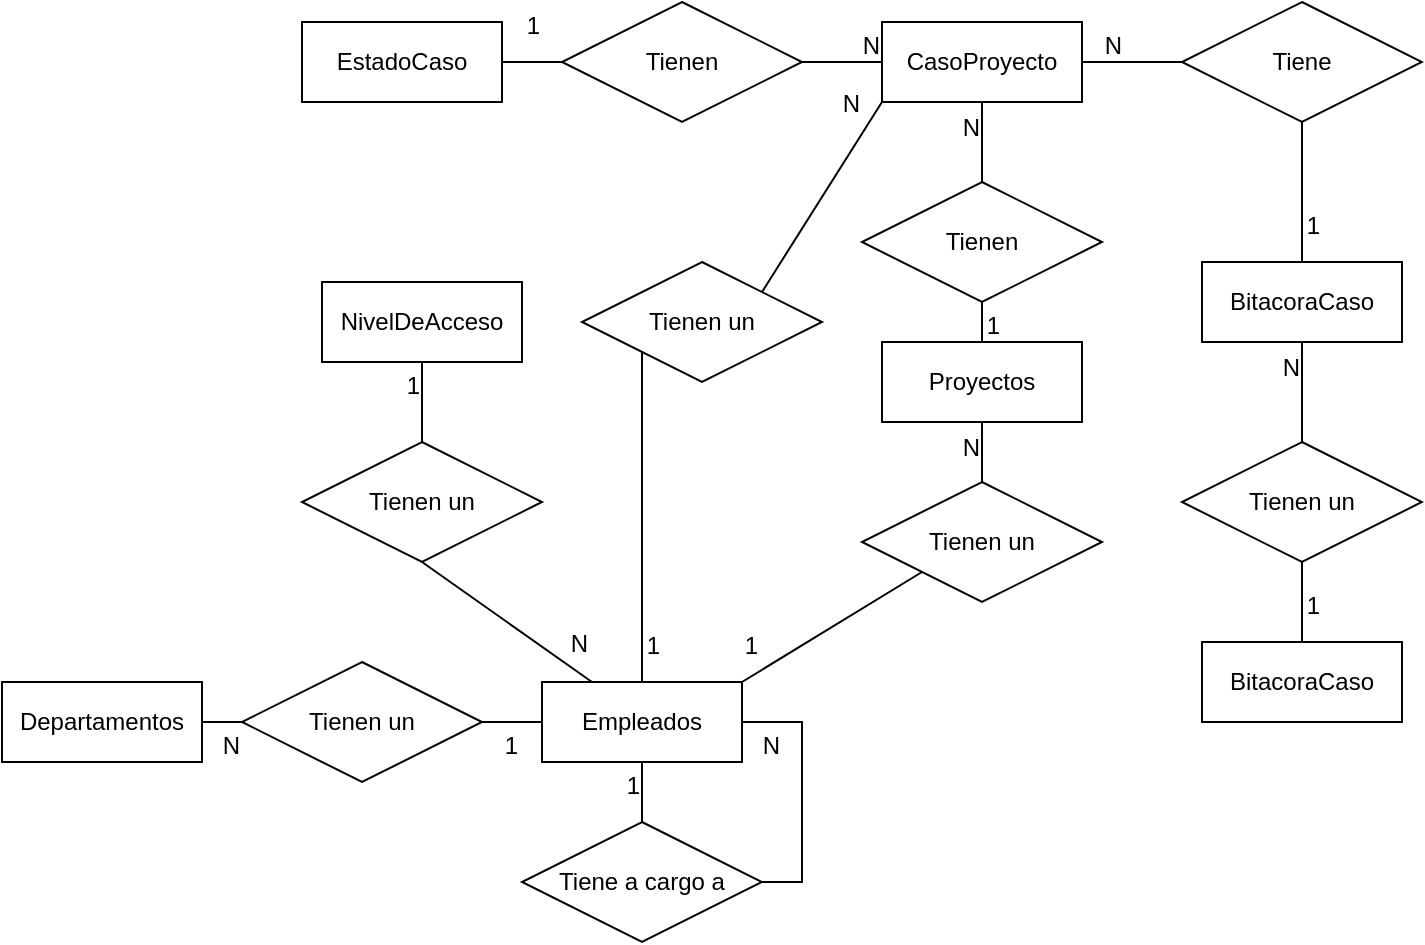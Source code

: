 <mxfile version="24.0.4" type="device">
  <diagram id="R2lEEEUBdFMjLlhIrx00" name="Page-1">
    <mxGraphModel dx="1354" dy="656" grid="1" gridSize="10" guides="1" tooltips="1" connect="1" arrows="1" fold="1" page="1" pageScale="1" pageWidth="850" pageHeight="1100" math="0" shadow="0" extFonts="Permanent Marker^https://fonts.googleapis.com/css?family=Permanent+Marker">
      <root>
        <mxCell id="0" />
        <mxCell id="1" parent="0" />
        <mxCell id="HhX7U7WTqutZ_YsZP3AK-2" value="Proyectos" style="whiteSpace=wrap;html=1;align=center;" parent="1" vertex="1">
          <mxGeometry x="480" y="380" width="100" height="40" as="geometry" />
        </mxCell>
        <mxCell id="HhX7U7WTqutZ_YsZP3AK-3" value="CasoProyecto" style="whiteSpace=wrap;html=1;align=center;" parent="1" vertex="1">
          <mxGeometry x="480" y="220" width="100" height="40" as="geometry" />
        </mxCell>
        <mxCell id="HhX7U7WTqutZ_YsZP3AK-4" value="Departamentos" style="whiteSpace=wrap;html=1;align=center;" parent="1" vertex="1">
          <mxGeometry x="40" y="550" width="100" height="40" as="geometry" />
        </mxCell>
        <mxCell id="HhX7U7WTqutZ_YsZP3AK-5" value="Empleados" style="whiteSpace=wrap;html=1;align=center;" parent="1" vertex="1">
          <mxGeometry x="310" y="550" width="100" height="40" as="geometry" />
        </mxCell>
        <mxCell id="HhX7U7WTqutZ_YsZP3AK-6" value="NivelDeAcceso" style="whiteSpace=wrap;html=1;align=center;" parent="1" vertex="1">
          <mxGeometry x="200" y="350" width="100" height="40" as="geometry" />
        </mxCell>
        <mxCell id="HhX7U7WTqutZ_YsZP3AK-13" value="" style="edgeStyle=entityRelationEdgeStyle;fontSize=12;html=1;endArrow=ERoneToMany;rounded=0;exitX=1;exitY=0;exitDx=0;exitDy=0;strokeColor=none;entryX=1;entryY=1;entryDx=0;entryDy=0;" parent="1" edge="1">
          <mxGeometry width="100" height="100" relative="1" as="geometry">
            <mxPoint x="410" y="580" as="sourcePoint" />
            <mxPoint x="410" y="620" as="targetPoint" />
            <Array as="points">
              <mxPoint x="360" y="530" />
              <mxPoint x="360" y="580" />
            </Array>
          </mxGeometry>
        </mxCell>
        <mxCell id="HhX7U7WTqutZ_YsZP3AK-17" value="Tiene a cargo a" style="shape=rhombus;perimeter=rhombusPerimeter;whiteSpace=wrap;html=1;align=center;" parent="1" vertex="1">
          <mxGeometry x="300" y="620" width="120" height="60" as="geometry" />
        </mxCell>
        <mxCell id="HhX7U7WTqutZ_YsZP3AK-23" value="Tienen un" style="shape=rhombus;perimeter=rhombusPerimeter;whiteSpace=wrap;html=1;align=center;" parent="1" vertex="1">
          <mxGeometry x="190" y="430" width="120" height="60" as="geometry" />
        </mxCell>
        <mxCell id="HhX7U7WTqutZ_YsZP3AK-28" value="" style="endArrow=none;html=1;rounded=0;entryX=0.25;entryY=0;entryDx=0;entryDy=0;exitX=0.5;exitY=1;exitDx=0;exitDy=0;" parent="1" source="HhX7U7WTqutZ_YsZP3AK-23" target="HhX7U7WTqutZ_YsZP3AK-5" edge="1">
          <mxGeometry relative="1" as="geometry">
            <mxPoint x="360" y="520" as="sourcePoint" />
            <mxPoint x="460" y="520" as="targetPoint" />
          </mxGeometry>
        </mxCell>
        <mxCell id="HhX7U7WTqutZ_YsZP3AK-29" value="N" style="resizable=0;html=1;whiteSpace=wrap;align=right;verticalAlign=bottom;" parent="HhX7U7WTqutZ_YsZP3AK-28" connectable="0" vertex="1">
          <mxGeometry x="1" relative="1" as="geometry">
            <mxPoint y="-10" as="offset" />
          </mxGeometry>
        </mxCell>
        <mxCell id="HhX7U7WTqutZ_YsZP3AK-32" value="" style="endArrow=none;html=1;rounded=0;entryX=0.5;entryY=1;entryDx=0;entryDy=0;exitX=0.5;exitY=0;exitDx=0;exitDy=0;" parent="1" source="HhX7U7WTqutZ_YsZP3AK-23" target="HhX7U7WTqutZ_YsZP3AK-6" edge="1">
          <mxGeometry relative="1" as="geometry">
            <mxPoint x="190" y="520" as="sourcePoint" />
            <mxPoint x="350" y="520" as="targetPoint" />
          </mxGeometry>
        </mxCell>
        <mxCell id="HhX7U7WTqutZ_YsZP3AK-33" value="1" style="resizable=0;html=1;whiteSpace=wrap;align=right;verticalAlign=bottom;" parent="HhX7U7WTqutZ_YsZP3AK-32" connectable="0" vertex="1">
          <mxGeometry x="1" relative="1" as="geometry">
            <mxPoint y="20" as="offset" />
          </mxGeometry>
        </mxCell>
        <mxCell id="HhX7U7WTqutZ_YsZP3AK-34" value="" style="endArrow=none;html=1;rounded=0;exitX=1;exitY=0.5;exitDx=0;exitDy=0;entryX=1;entryY=0.5;entryDx=0;entryDy=0;" parent="1" source="HhX7U7WTqutZ_YsZP3AK-17" target="HhX7U7WTqutZ_YsZP3AK-5" edge="1">
          <mxGeometry relative="1" as="geometry">
            <mxPoint x="370" y="530" as="sourcePoint" />
            <mxPoint x="420" y="570" as="targetPoint" />
            <Array as="points">
              <mxPoint x="440" y="650" />
              <mxPoint x="440" y="570" />
            </Array>
          </mxGeometry>
        </mxCell>
        <mxCell id="HhX7U7WTqutZ_YsZP3AK-35" value="N" style="resizable=0;html=1;whiteSpace=wrap;align=right;verticalAlign=bottom;" parent="HhX7U7WTqutZ_YsZP3AK-34" connectable="0" vertex="1">
          <mxGeometry x="1" relative="1" as="geometry">
            <mxPoint x="20" y="20" as="offset" />
          </mxGeometry>
        </mxCell>
        <mxCell id="HhX7U7WTqutZ_YsZP3AK-38" value="EstadoCaso" style="whiteSpace=wrap;html=1;align=center;" parent="1" vertex="1">
          <mxGeometry x="190" y="220" width="100" height="40" as="geometry" />
        </mxCell>
        <mxCell id="HhX7U7WTqutZ_YsZP3AK-41" value="Tienen un" style="shape=rhombus;perimeter=rhombusPerimeter;whiteSpace=wrap;html=1;align=center;" parent="1" vertex="1">
          <mxGeometry x="470" y="450" width="120" height="60" as="geometry" />
        </mxCell>
        <mxCell id="HhX7U7WTqutZ_YsZP3AK-43" value="Tienen un" style="shape=rhombus;perimeter=rhombusPerimeter;whiteSpace=wrap;html=1;align=center;" parent="1" vertex="1">
          <mxGeometry x="160" y="540" width="120" height="60" as="geometry" />
        </mxCell>
        <mxCell id="HhX7U7WTqutZ_YsZP3AK-46" value="" style="endArrow=none;html=1;rounded=0;entryX=0;entryY=0.5;entryDx=0;entryDy=0;exitX=1;exitY=0.5;exitDx=0;exitDy=0;" parent="1" source="HhX7U7WTqutZ_YsZP3AK-43" target="HhX7U7WTqutZ_YsZP3AK-5" edge="1">
          <mxGeometry relative="1" as="geometry">
            <mxPoint x="370" y="470" as="sourcePoint" />
            <mxPoint x="370" y="440" as="targetPoint" />
          </mxGeometry>
        </mxCell>
        <mxCell id="HhX7U7WTqutZ_YsZP3AK-47" value="1" style="resizable=0;html=1;whiteSpace=wrap;align=right;verticalAlign=bottom;" parent="HhX7U7WTqutZ_YsZP3AK-46" connectable="0" vertex="1">
          <mxGeometry x="1" relative="1" as="geometry">
            <mxPoint x="-11" y="20" as="offset" />
          </mxGeometry>
        </mxCell>
        <mxCell id="HhX7U7WTqutZ_YsZP3AK-49" value="" style="endArrow=none;html=1;rounded=0;entryX=1;entryY=0.5;entryDx=0;entryDy=0;exitX=0;exitY=0.5;exitDx=0;exitDy=0;" parent="1" source="HhX7U7WTqutZ_YsZP3AK-43" target="HhX7U7WTqutZ_YsZP3AK-4" edge="1">
          <mxGeometry relative="1" as="geometry">
            <mxPoint x="370" y="530" as="sourcePoint" />
            <mxPoint x="370" y="560" as="targetPoint" />
          </mxGeometry>
        </mxCell>
        <mxCell id="HhX7U7WTqutZ_YsZP3AK-50" value="N" style="resizable=0;html=1;whiteSpace=wrap;align=right;verticalAlign=bottom;" parent="HhX7U7WTqutZ_YsZP3AK-49" connectable="0" vertex="1">
          <mxGeometry x="1" relative="1" as="geometry">
            <mxPoint x="20" y="20" as="offset" />
          </mxGeometry>
        </mxCell>
        <mxCell id="HhX7U7WTqutZ_YsZP3AK-51" value="" style="endArrow=none;html=1;rounded=0;entryX=0.5;entryY=1;entryDx=0;entryDy=0;exitX=0.5;exitY=0;exitDx=0;exitDy=0;" parent="1" source="HhX7U7WTqutZ_YsZP3AK-17" target="HhX7U7WTqutZ_YsZP3AK-5" edge="1">
          <mxGeometry relative="1" as="geometry">
            <mxPoint x="370" y="470" as="sourcePoint" />
            <mxPoint x="370" y="440" as="targetPoint" />
          </mxGeometry>
        </mxCell>
        <mxCell id="HhX7U7WTqutZ_YsZP3AK-52" value="1" style="resizable=0;html=1;whiteSpace=wrap;align=right;verticalAlign=bottom;" parent="HhX7U7WTqutZ_YsZP3AK-51" connectable="0" vertex="1">
          <mxGeometry x="1" relative="1" as="geometry">
            <mxPoint y="20" as="offset" />
          </mxGeometry>
        </mxCell>
        <mxCell id="HhX7U7WTqutZ_YsZP3AK-53" value="" style="endArrow=none;html=1;rounded=0;entryX=1;entryY=0;entryDx=0;entryDy=0;exitX=0;exitY=1;exitDx=0;exitDy=0;" parent="1" source="HhX7U7WTqutZ_YsZP3AK-41" target="HhX7U7WTqutZ_YsZP3AK-5" edge="1">
          <mxGeometry relative="1" as="geometry">
            <mxPoint x="370" y="470" as="sourcePoint" />
            <mxPoint x="370" y="440" as="targetPoint" />
          </mxGeometry>
        </mxCell>
        <mxCell id="HhX7U7WTqutZ_YsZP3AK-54" value="1" style="resizable=0;html=1;whiteSpace=wrap;align=right;verticalAlign=bottom;" parent="HhX7U7WTqutZ_YsZP3AK-53" connectable="0" vertex="1">
          <mxGeometry x="1" relative="1" as="geometry">
            <mxPoint x="10" y="-10" as="offset" />
          </mxGeometry>
        </mxCell>
        <mxCell id="HhX7U7WTqutZ_YsZP3AK-55" value="" style="endArrow=none;html=1;rounded=0;entryX=0.5;entryY=1;entryDx=0;entryDy=0;" parent="1" source="HhX7U7WTqutZ_YsZP3AK-41" target="HhX7U7WTqutZ_YsZP3AK-2" edge="1">
          <mxGeometry relative="1" as="geometry">
            <mxPoint x="370" y="530" as="sourcePoint" />
            <mxPoint x="370" y="560" as="targetPoint" />
          </mxGeometry>
        </mxCell>
        <mxCell id="HhX7U7WTqutZ_YsZP3AK-56" value="N" style="resizable=0;html=1;whiteSpace=wrap;align=right;verticalAlign=bottom;" parent="HhX7U7WTqutZ_YsZP3AK-55" connectable="0" vertex="1">
          <mxGeometry x="1" relative="1" as="geometry">
            <mxPoint y="21" as="offset" />
          </mxGeometry>
        </mxCell>
        <mxCell id="HhX7U7WTqutZ_YsZP3AK-57" value="Tienen" style="shape=rhombus;perimeter=rhombusPerimeter;whiteSpace=wrap;html=1;align=center;" parent="1" vertex="1">
          <mxGeometry x="470" y="300" width="120" height="60" as="geometry" />
        </mxCell>
        <mxCell id="HhX7U7WTqutZ_YsZP3AK-58" value="Tienen" style="shape=rhombus;perimeter=rhombusPerimeter;whiteSpace=wrap;html=1;align=center;" parent="1" vertex="1">
          <mxGeometry x="320" y="210" width="120" height="60" as="geometry" />
        </mxCell>
        <mxCell id="HhX7U7WTqutZ_YsZP3AK-59" value="" style="endArrow=none;html=1;rounded=0;entryX=0.5;entryY=0;entryDx=0;entryDy=0;exitX=0.5;exitY=1;exitDx=0;exitDy=0;" parent="1" source="HhX7U7WTqutZ_YsZP3AK-57" target="HhX7U7WTqutZ_YsZP3AK-2" edge="1">
          <mxGeometry relative="1" as="geometry">
            <mxPoint x="510" y="505" as="sourcePoint" />
            <mxPoint x="420" y="560" as="targetPoint" />
          </mxGeometry>
        </mxCell>
        <mxCell id="HhX7U7WTqutZ_YsZP3AK-60" value="1" style="resizable=0;html=1;whiteSpace=wrap;align=right;verticalAlign=bottom;" parent="HhX7U7WTqutZ_YsZP3AK-59" connectable="0" vertex="1">
          <mxGeometry x="1" relative="1" as="geometry">
            <mxPoint x="10" as="offset" />
          </mxGeometry>
        </mxCell>
        <mxCell id="HhX7U7WTqutZ_YsZP3AK-62" value="" style="endArrow=none;html=1;rounded=0;entryX=0.5;entryY=1;entryDx=0;entryDy=0;exitX=0.5;exitY=0;exitDx=0;exitDy=0;" parent="1" source="HhX7U7WTqutZ_YsZP3AK-57" target="HhX7U7WTqutZ_YsZP3AK-3" edge="1">
          <mxGeometry relative="1" as="geometry">
            <mxPoint x="540" y="310" as="sourcePoint" />
            <mxPoint x="540" y="430" as="targetPoint" />
          </mxGeometry>
        </mxCell>
        <mxCell id="HhX7U7WTqutZ_YsZP3AK-63" value="N" style="resizable=0;html=1;whiteSpace=wrap;align=right;verticalAlign=bottom;" parent="HhX7U7WTqutZ_YsZP3AK-62" connectable="0" vertex="1">
          <mxGeometry x="1" relative="1" as="geometry">
            <mxPoint y="21" as="offset" />
          </mxGeometry>
        </mxCell>
        <mxCell id="HhX7U7WTqutZ_YsZP3AK-65" value="" style="endArrow=none;html=1;rounded=0;entryX=1;entryY=0.5;entryDx=0;entryDy=0;exitX=0;exitY=0.5;exitDx=0;exitDy=0;" parent="1" source="HhX7U7WTqutZ_YsZP3AK-58" target="HhX7U7WTqutZ_YsZP3AK-38" edge="1">
          <mxGeometry relative="1" as="geometry">
            <mxPoint x="500" y="485" as="sourcePoint" />
            <mxPoint x="410" y="540" as="targetPoint" />
          </mxGeometry>
        </mxCell>
        <mxCell id="HhX7U7WTqutZ_YsZP3AK-66" value="1" style="resizable=0;html=1;whiteSpace=wrap;align=right;verticalAlign=bottom;" parent="HhX7U7WTqutZ_YsZP3AK-65" connectable="0" vertex="1">
          <mxGeometry x="1" relative="1" as="geometry">
            <mxPoint x="20" y="-10" as="offset" />
          </mxGeometry>
        </mxCell>
        <mxCell id="HhX7U7WTqutZ_YsZP3AK-67" value="" style="endArrow=none;html=1;rounded=0;entryX=0;entryY=0.5;entryDx=0;entryDy=0;exitX=1;exitY=0.5;exitDx=0;exitDy=0;" parent="1" source="HhX7U7WTqutZ_YsZP3AK-58" target="HhX7U7WTqutZ_YsZP3AK-3" edge="1">
          <mxGeometry relative="1" as="geometry">
            <mxPoint x="370" y="530" as="sourcePoint" />
            <mxPoint x="370" y="560" as="targetPoint" />
          </mxGeometry>
        </mxCell>
        <mxCell id="HhX7U7WTqutZ_YsZP3AK-68" value="N" style="resizable=0;html=1;whiteSpace=wrap;align=right;verticalAlign=bottom;" parent="HhX7U7WTqutZ_YsZP3AK-67" connectable="0" vertex="1">
          <mxGeometry x="1" relative="1" as="geometry" />
        </mxCell>
        <mxCell id="HhX7U7WTqutZ_YsZP3AK-70" value="Tienen un" style="shape=rhombus;perimeter=rhombusPerimeter;whiteSpace=wrap;html=1;align=center;" parent="1" vertex="1">
          <mxGeometry x="330" y="340" width="120" height="60" as="geometry" />
        </mxCell>
        <mxCell id="HhX7U7WTqutZ_YsZP3AK-71" value="" style="endArrow=none;html=1;rounded=0;entryX=0.5;entryY=0;entryDx=0;entryDy=0;exitX=0;exitY=1;exitDx=0;exitDy=0;" parent="1" source="HhX7U7WTqutZ_YsZP3AK-70" target="HhX7U7WTqutZ_YsZP3AK-5" edge="1">
          <mxGeometry relative="1" as="geometry">
            <mxPoint x="510" y="505" as="sourcePoint" />
            <mxPoint x="420" y="560" as="targetPoint" />
          </mxGeometry>
        </mxCell>
        <mxCell id="HhX7U7WTqutZ_YsZP3AK-72" value="1" style="resizable=0;html=1;whiteSpace=wrap;align=right;verticalAlign=bottom;" parent="HhX7U7WTqutZ_YsZP3AK-71" connectable="0" vertex="1">
          <mxGeometry x="1" relative="1" as="geometry">
            <mxPoint x="10" y="-10" as="offset" />
          </mxGeometry>
        </mxCell>
        <mxCell id="HhX7U7WTqutZ_YsZP3AK-73" value="" style="endArrow=none;html=1;rounded=0;exitX=1;exitY=0;exitDx=0;exitDy=0;" parent="1" source="HhX7U7WTqutZ_YsZP3AK-70" edge="1">
          <mxGeometry relative="1" as="geometry">
            <mxPoint x="450" y="250" as="sourcePoint" />
            <mxPoint x="480" y="260" as="targetPoint" />
          </mxGeometry>
        </mxCell>
        <mxCell id="HhX7U7WTqutZ_YsZP3AK-74" value="N" style="resizable=0;html=1;whiteSpace=wrap;align=right;verticalAlign=bottom;" parent="HhX7U7WTqutZ_YsZP3AK-73" connectable="0" vertex="1">
          <mxGeometry x="1" relative="1" as="geometry">
            <mxPoint x="-10" y="10" as="offset" />
          </mxGeometry>
        </mxCell>
        <mxCell id="HhX7U7WTqutZ_YsZP3AK-75" value="BitacoraCaso" style="whiteSpace=wrap;html=1;align=center;" parent="1" vertex="1">
          <mxGeometry x="640" y="340" width="100" height="40" as="geometry" />
        </mxCell>
        <mxCell id="HhX7U7WTqutZ_YsZP3AK-76" value="Tiene" style="shape=rhombus;perimeter=rhombusPerimeter;whiteSpace=wrap;html=1;align=center;" parent="1" vertex="1">
          <mxGeometry x="630" y="210" width="120" height="60" as="geometry" />
        </mxCell>
        <mxCell id="HhX7U7WTqutZ_YsZP3AK-77" value="" style="endArrow=none;html=1;rounded=0;entryX=0.5;entryY=0;entryDx=0;entryDy=0;exitX=0.5;exitY=1;exitDx=0;exitDy=0;" parent="1" source="HhX7U7WTqutZ_YsZP3AK-76" target="HhX7U7WTqutZ_YsZP3AK-75" edge="1">
          <mxGeometry relative="1" as="geometry">
            <mxPoint x="370" y="395" as="sourcePoint" />
            <mxPoint x="370" y="560" as="targetPoint" />
          </mxGeometry>
        </mxCell>
        <mxCell id="HhX7U7WTqutZ_YsZP3AK-78" value="1" style="resizable=0;html=1;whiteSpace=wrap;align=right;verticalAlign=bottom;" parent="HhX7U7WTqutZ_YsZP3AK-77" connectable="0" vertex="1">
          <mxGeometry x="1" relative="1" as="geometry">
            <mxPoint x="10" y="-10" as="offset" />
          </mxGeometry>
        </mxCell>
        <mxCell id="HhX7U7WTqutZ_YsZP3AK-79" value="" style="endArrow=none;html=1;rounded=0;exitX=0;exitY=0.5;exitDx=0;exitDy=0;entryX=1;entryY=0.5;entryDx=0;entryDy=0;" parent="1" source="HhX7U7WTqutZ_YsZP3AK-76" target="HhX7U7WTqutZ_YsZP3AK-3" edge="1">
          <mxGeometry relative="1" as="geometry">
            <mxPoint x="430" y="365" as="sourcePoint" />
            <mxPoint x="490" y="270" as="targetPoint" />
          </mxGeometry>
        </mxCell>
        <mxCell id="HhX7U7WTqutZ_YsZP3AK-80" value="N" style="resizable=0;html=1;whiteSpace=wrap;align=right;verticalAlign=bottom;" parent="HhX7U7WTqutZ_YsZP3AK-79" connectable="0" vertex="1">
          <mxGeometry x="1" relative="1" as="geometry">
            <mxPoint x="21" as="offset" />
          </mxGeometry>
        </mxCell>
        <mxCell id="m5pvNsETesM9KNgtpL5t-1" value="Tienen un" style="shape=rhombus;perimeter=rhombusPerimeter;whiteSpace=wrap;html=1;align=center;" vertex="1" parent="1">
          <mxGeometry x="630" y="430" width="120" height="60" as="geometry" />
        </mxCell>
        <mxCell id="m5pvNsETesM9KNgtpL5t-2" value="" style="endArrow=none;html=1;rounded=0;entryX=0.5;entryY=1;entryDx=0;entryDy=0;exitX=0.5;exitY=0;exitDx=0;exitDy=0;" edge="1" parent="1" source="m5pvNsETesM9KNgtpL5t-1" target="HhX7U7WTqutZ_YsZP3AK-75">
          <mxGeometry relative="1" as="geometry">
            <mxPoint x="540" y="460" as="sourcePoint" />
            <mxPoint x="540" y="430" as="targetPoint" />
          </mxGeometry>
        </mxCell>
        <mxCell id="m5pvNsETesM9KNgtpL5t-3" value="N" style="resizable=0;html=1;whiteSpace=wrap;align=right;verticalAlign=bottom;" connectable="0" vertex="1" parent="m5pvNsETesM9KNgtpL5t-2">
          <mxGeometry x="1" relative="1" as="geometry">
            <mxPoint y="21" as="offset" />
          </mxGeometry>
        </mxCell>
        <mxCell id="m5pvNsETesM9KNgtpL5t-4" value="BitacoraCaso" style="whiteSpace=wrap;html=1;align=center;" vertex="1" parent="1">
          <mxGeometry x="640" y="530" width="100" height="40" as="geometry" />
        </mxCell>
        <mxCell id="m5pvNsETesM9KNgtpL5t-5" value="" style="endArrow=none;html=1;rounded=0;entryX=0.5;entryY=0;entryDx=0;entryDy=0;exitX=0.5;exitY=1;exitDx=0;exitDy=0;" edge="1" parent="1" source="m5pvNsETesM9KNgtpL5t-1" target="m5pvNsETesM9KNgtpL5t-4">
          <mxGeometry relative="1" as="geometry">
            <mxPoint x="510" y="505" as="sourcePoint" />
            <mxPoint x="420" y="560" as="targetPoint" />
          </mxGeometry>
        </mxCell>
        <mxCell id="m5pvNsETesM9KNgtpL5t-6" value="1" style="resizable=0;html=1;whiteSpace=wrap;align=right;verticalAlign=bottom;" connectable="0" vertex="1" parent="m5pvNsETesM9KNgtpL5t-5">
          <mxGeometry x="1" relative="1" as="geometry">
            <mxPoint x="10" y="-10" as="offset" />
          </mxGeometry>
        </mxCell>
      </root>
    </mxGraphModel>
  </diagram>
</mxfile>
